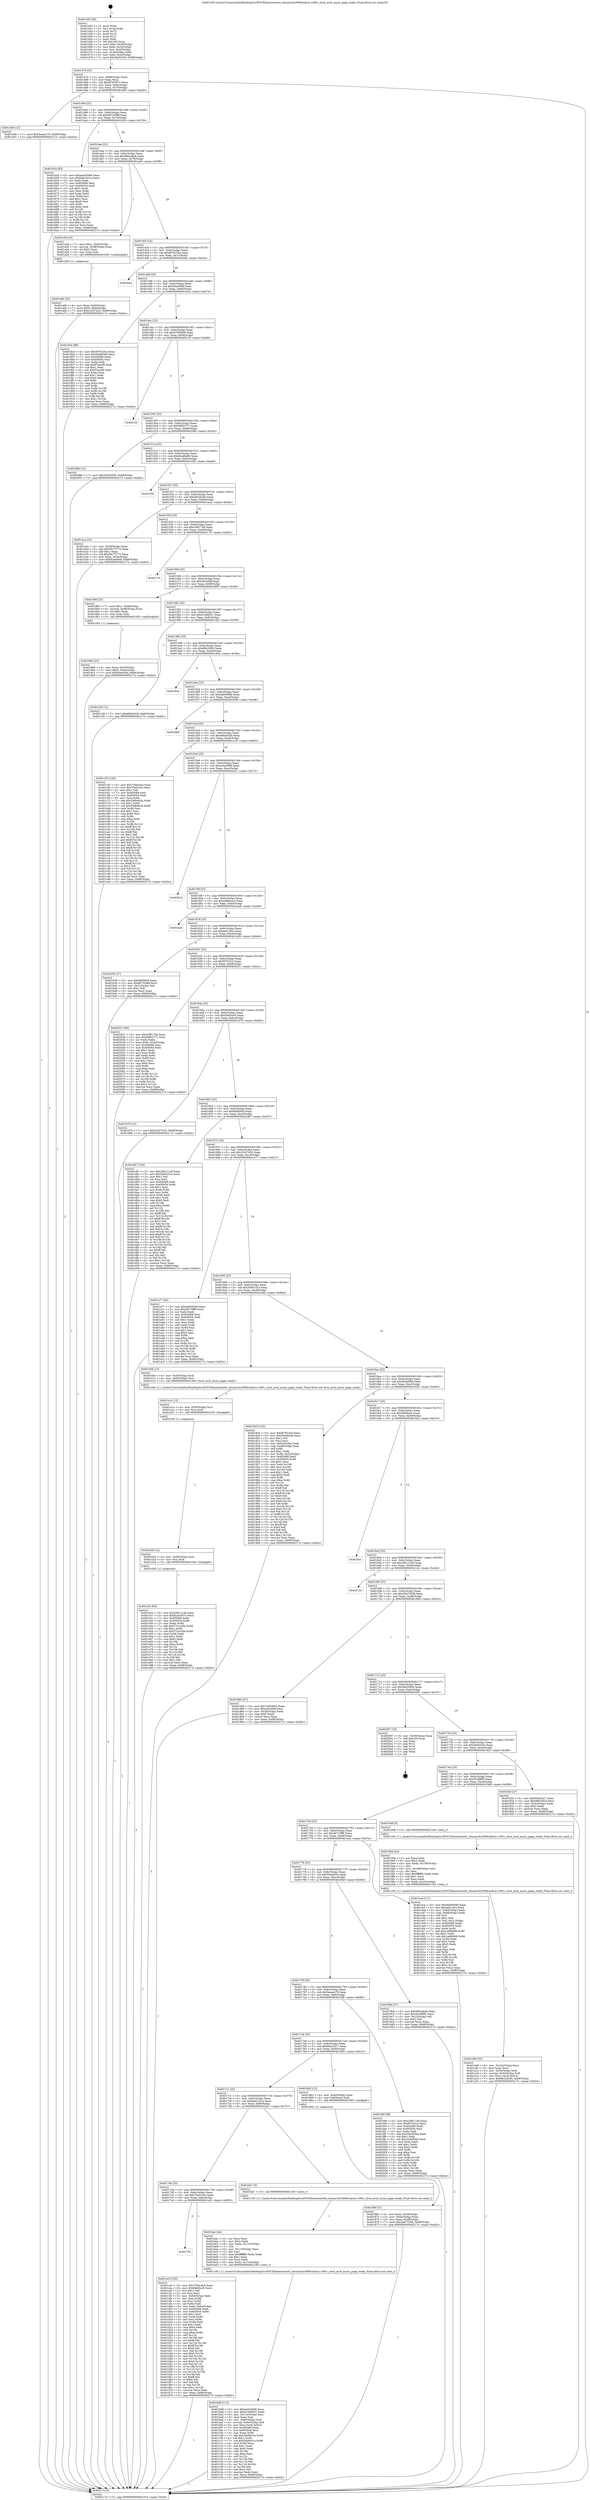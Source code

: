 digraph "0x401450" {
  label = "0x401450 (/mnt/c/Users/mathe/Desktop/tcc/POCII/binaries/extr_linuxarchs390kvmkvm-s390.c_kvm_arch_async_page_ready_Final-ollvm.out::main(0))"
  labelloc = "t"
  node[shape=record]

  Entry [label="",width=0.3,height=0.3,shape=circle,fillcolor=black,style=filled]
  "0x40147d" [label="{
     0x40147d [23]\l
     | [instrs]\l
     &nbsp;&nbsp;0x40147d \<+3\>: mov -0x68(%rbp),%eax\l
     &nbsp;&nbsp;0x401480 \<+2\>: mov %eax,%ecx\l
     &nbsp;&nbsp;0x401482 \<+6\>: sub $0x8245407c,%ecx\l
     &nbsp;&nbsp;0x401488 \<+3\>: mov %eax,-0x6c(%rbp)\l
     &nbsp;&nbsp;0x40148b \<+3\>: mov %ecx,-0x70(%rbp)\l
     &nbsp;&nbsp;0x40148e \<+6\>: je 0000000000401e90 \<main+0xa40\>\l
  }"]
  "0x401e90" [label="{
     0x401e90 [12]\l
     | [instrs]\l
     &nbsp;&nbsp;0x401e90 \<+7\>: movl $0x5eaeec79,-0x68(%rbp)\l
     &nbsp;&nbsp;0x401e97 \<+5\>: jmp 000000000040217e \<main+0xd2e\>\l
  }"]
  "0x401494" [label="{
     0x401494 [22]\l
     | [instrs]\l
     &nbsp;&nbsp;0x401494 \<+5\>: jmp 0000000000401499 \<main+0x49\>\l
     &nbsp;&nbsp;0x401499 \<+3\>: mov -0x6c(%rbp),%eax\l
     &nbsp;&nbsp;0x40149c \<+5\>: sub $0x8673296f,%eax\l
     &nbsp;&nbsp;0x4014a1 \<+3\>: mov %eax,-0x74(%rbp)\l
     &nbsp;&nbsp;0x4014a4 \<+6\>: je 0000000000401b54 \<main+0x704\>\l
  }"]
  Exit [label="",width=0.3,height=0.3,shape=circle,fillcolor=black,style=filled,peripheries=2]
  "0x401b54" [label="{
     0x401b54 [83]\l
     | [instrs]\l
     &nbsp;&nbsp;0x401b54 \<+5\>: mov $0xea5e3948,%eax\l
     &nbsp;&nbsp;0x401b59 \<+5\>: mov $0x6ad1431a,%ecx\l
     &nbsp;&nbsp;0x401b5e \<+2\>: xor %edx,%edx\l
     &nbsp;&nbsp;0x401b60 \<+7\>: mov 0x405068,%esi\l
     &nbsp;&nbsp;0x401b67 \<+7\>: mov 0x405054,%edi\l
     &nbsp;&nbsp;0x401b6e \<+3\>: sub $0x1,%edx\l
     &nbsp;&nbsp;0x401b71 \<+3\>: mov %esi,%r8d\l
     &nbsp;&nbsp;0x401b74 \<+3\>: add %edx,%r8d\l
     &nbsp;&nbsp;0x401b77 \<+4\>: imul %r8d,%esi\l
     &nbsp;&nbsp;0x401b7b \<+3\>: and $0x1,%esi\l
     &nbsp;&nbsp;0x401b7e \<+3\>: cmp $0x0,%esi\l
     &nbsp;&nbsp;0x401b81 \<+4\>: sete %r9b\l
     &nbsp;&nbsp;0x401b85 \<+3\>: cmp $0xa,%edi\l
     &nbsp;&nbsp;0x401b88 \<+4\>: setl %r10b\l
     &nbsp;&nbsp;0x401b8c \<+3\>: mov %r9b,%r11b\l
     &nbsp;&nbsp;0x401b8f \<+3\>: and %r10b,%r11b\l
     &nbsp;&nbsp;0x401b92 \<+3\>: xor %r10b,%r9b\l
     &nbsp;&nbsp;0x401b95 \<+3\>: or %r9b,%r11b\l
     &nbsp;&nbsp;0x401b98 \<+4\>: test $0x1,%r11b\l
     &nbsp;&nbsp;0x401b9c \<+3\>: cmovne %ecx,%eax\l
     &nbsp;&nbsp;0x401b9f \<+3\>: mov %eax,-0x68(%rbp)\l
     &nbsp;&nbsp;0x401ba2 \<+5\>: jmp 000000000040217e \<main+0xd2e\>\l
  }"]
  "0x4014aa" [label="{
     0x4014aa [22]\l
     | [instrs]\l
     &nbsp;&nbsp;0x4014aa \<+5\>: jmp 00000000004014af \<main+0x5f\>\l
     &nbsp;&nbsp;0x4014af \<+3\>: mov -0x6c(%rbp),%eax\l
     &nbsp;&nbsp;0x4014b2 \<+5\>: sub $0x890ca6a6,%eax\l
     &nbsp;&nbsp;0x4014b7 \<+3\>: mov %eax,-0x78(%rbp)\l
     &nbsp;&nbsp;0x4014ba \<+6\>: je 0000000000401a49 \<main+0x5f9\>\l
  }"]
  "0x401e32" [label="{
     0x401e32 [94]\l
     | [instrs]\l
     &nbsp;&nbsp;0x401e32 \<+5\>: mov $0x294121a9,%eax\l
     &nbsp;&nbsp;0x401e37 \<+5\>: mov $0x8245407c,%ecx\l
     &nbsp;&nbsp;0x401e3c \<+7\>: mov 0x405068,%edx\l
     &nbsp;&nbsp;0x401e43 \<+8\>: mov 0x405054,%r8d\l
     &nbsp;&nbsp;0x401e4b \<+3\>: mov %edx,%r9d\l
     &nbsp;&nbsp;0x401e4e \<+7\>: add $0x5741e29a,%r9d\l
     &nbsp;&nbsp;0x401e55 \<+4\>: sub $0x1,%r9d\l
     &nbsp;&nbsp;0x401e59 \<+7\>: sub $0x5741e29a,%r9d\l
     &nbsp;&nbsp;0x401e60 \<+4\>: imul %r9d,%edx\l
     &nbsp;&nbsp;0x401e64 \<+3\>: and $0x1,%edx\l
     &nbsp;&nbsp;0x401e67 \<+3\>: cmp $0x0,%edx\l
     &nbsp;&nbsp;0x401e6a \<+4\>: sete %r10b\l
     &nbsp;&nbsp;0x401e6e \<+4\>: cmp $0xa,%r8d\l
     &nbsp;&nbsp;0x401e72 \<+4\>: setl %r11b\l
     &nbsp;&nbsp;0x401e76 \<+3\>: mov %r10b,%bl\l
     &nbsp;&nbsp;0x401e79 \<+3\>: and %r11b,%bl\l
     &nbsp;&nbsp;0x401e7c \<+3\>: xor %r11b,%r10b\l
     &nbsp;&nbsp;0x401e7f \<+3\>: or %r10b,%bl\l
     &nbsp;&nbsp;0x401e82 \<+3\>: test $0x1,%bl\l
     &nbsp;&nbsp;0x401e85 \<+3\>: cmovne %ecx,%eax\l
     &nbsp;&nbsp;0x401e88 \<+3\>: mov %eax,-0x68(%rbp)\l
     &nbsp;&nbsp;0x401e8b \<+5\>: jmp 000000000040217e \<main+0xd2e\>\l
  }"]
  "0x401a49" [label="{
     0x401a49 [23]\l
     | [instrs]\l
     &nbsp;&nbsp;0x401a49 \<+7\>: movl $0x1,-0x58(%rbp)\l
     &nbsp;&nbsp;0x401a50 \<+4\>: movslq -0x58(%rbp),%rax\l
     &nbsp;&nbsp;0x401a54 \<+4\>: shl $0x2,%rax\l
     &nbsp;&nbsp;0x401a58 \<+3\>: mov %rax,%rdi\l
     &nbsp;&nbsp;0x401a5b \<+5\>: call 0000000000401050 \<malloc@plt\>\l
     | [calls]\l
     &nbsp;&nbsp;0x401050 \{1\} (unknown)\l
  }"]
  "0x4014c0" [label="{
     0x4014c0 [22]\l
     | [instrs]\l
     &nbsp;&nbsp;0x4014c0 \<+5\>: jmp 00000000004014c5 \<main+0x75\>\l
     &nbsp;&nbsp;0x4014c5 \<+3\>: mov -0x6c(%rbp),%eax\l
     &nbsp;&nbsp;0x4014c8 \<+5\>: sub $0x8f78235a,%eax\l
     &nbsp;&nbsp;0x4014cd \<+3\>: mov %eax,-0x7c(%rbp)\l
     &nbsp;&nbsp;0x4014d0 \<+6\>: je 00000000004020aa \<main+0xc5a\>\l
  }"]
  "0x401e26" [label="{
     0x401e26 [12]\l
     | [instrs]\l
     &nbsp;&nbsp;0x401e26 \<+4\>: mov -0x60(%rbp),%rsi\l
     &nbsp;&nbsp;0x401e2a \<+3\>: mov %rsi,%rdi\l
     &nbsp;&nbsp;0x401e2d \<+5\>: call 0000000000401030 \<free@plt\>\l
     | [calls]\l
     &nbsp;&nbsp;0x401030 \{1\} (unknown)\l
  }"]
  "0x4020aa" [label="{
     0x4020aa\l
  }", style=dashed]
  "0x4014d6" [label="{
     0x4014d6 [22]\l
     | [instrs]\l
     &nbsp;&nbsp;0x4014d6 \<+5\>: jmp 00000000004014db \<main+0x8b\>\l
     &nbsp;&nbsp;0x4014db \<+3\>: mov -0x6c(%rbp),%eax\l
     &nbsp;&nbsp;0x4014de \<+5\>: sub $0x92ee00df,%eax\l
     &nbsp;&nbsp;0x4014e3 \<+3\>: mov %eax,-0x80(%rbp)\l
     &nbsp;&nbsp;0x4014e6 \<+6\>: je 00000000004018cd \<main+0x47d\>\l
  }"]
  "0x401e1a" [label="{
     0x401e1a [12]\l
     | [instrs]\l
     &nbsp;&nbsp;0x401e1a \<+4\>: mov -0x50(%rbp),%rsi\l
     &nbsp;&nbsp;0x401e1e \<+3\>: mov %rsi,%rdi\l
     &nbsp;&nbsp;0x401e21 \<+5\>: call 0000000000401030 \<free@plt\>\l
     | [calls]\l
     &nbsp;&nbsp;0x401030 \{1\} (unknown)\l
  }"]
  "0x4018cd" [label="{
     0x4018cd [88]\l
     | [instrs]\l
     &nbsp;&nbsp;0x4018cd \<+5\>: mov $0x8f78235a,%eax\l
     &nbsp;&nbsp;0x4018d2 \<+5\>: mov $0x26def28d,%ecx\l
     &nbsp;&nbsp;0x4018d7 \<+7\>: mov 0x405068,%edx\l
     &nbsp;&nbsp;0x4018de \<+7\>: mov 0x405054,%esi\l
     &nbsp;&nbsp;0x4018e5 \<+2\>: mov %edx,%edi\l
     &nbsp;&nbsp;0x4018e7 \<+6\>: add $0xf7bac06,%edi\l
     &nbsp;&nbsp;0x4018ed \<+3\>: sub $0x1,%edi\l
     &nbsp;&nbsp;0x4018f0 \<+6\>: sub $0xf7bac06,%edi\l
     &nbsp;&nbsp;0x4018f6 \<+3\>: imul %edi,%edx\l
     &nbsp;&nbsp;0x4018f9 \<+3\>: and $0x1,%edx\l
     &nbsp;&nbsp;0x4018fc \<+3\>: cmp $0x0,%edx\l
     &nbsp;&nbsp;0x4018ff \<+4\>: sete %r8b\l
     &nbsp;&nbsp;0x401903 \<+3\>: cmp $0xa,%esi\l
     &nbsp;&nbsp;0x401906 \<+4\>: setl %r9b\l
     &nbsp;&nbsp;0x40190a \<+3\>: mov %r8b,%r10b\l
     &nbsp;&nbsp;0x40190d \<+3\>: and %r9b,%r10b\l
     &nbsp;&nbsp;0x401910 \<+3\>: xor %r9b,%r8b\l
     &nbsp;&nbsp;0x401913 \<+3\>: or %r8b,%r10b\l
     &nbsp;&nbsp;0x401916 \<+4\>: test $0x1,%r10b\l
     &nbsp;&nbsp;0x40191a \<+3\>: cmovne %ecx,%eax\l
     &nbsp;&nbsp;0x40191d \<+3\>: mov %eax,-0x68(%rbp)\l
     &nbsp;&nbsp;0x401920 \<+5\>: jmp 000000000040217e \<main+0xd2e\>\l
  }"]
  "0x4014ec" [label="{
     0x4014ec [25]\l
     | [instrs]\l
     &nbsp;&nbsp;0x4014ec \<+5\>: jmp 00000000004014f1 \<main+0xa1\>\l
     &nbsp;&nbsp;0x4014f1 \<+3\>: mov -0x6c(%rbp),%eax\l
     &nbsp;&nbsp;0x4014f4 \<+5\>: sub $0x9700f4d6,%eax\l
     &nbsp;&nbsp;0x4014f9 \<+6\>: mov %eax,-0x84(%rbp)\l
     &nbsp;&nbsp;0x4014ff \<+6\>: je 000000000040215f \<main+0xd0f\>\l
  }"]
  "0x4017f3" [label="{
     0x4017f3\l
  }", style=dashed]
  "0x40215f" [label="{
     0x40215f\l
  }", style=dashed]
  "0x401505" [label="{
     0x401505 [25]\l
     | [instrs]\l
     &nbsp;&nbsp;0x401505 \<+5\>: jmp 000000000040150a \<main+0xba\>\l
     &nbsp;&nbsp;0x40150a \<+3\>: mov -0x6c(%rbp),%eax\l
     &nbsp;&nbsp;0x40150d \<+5\>: sub $0x9df52771,%eax\l
     &nbsp;&nbsp;0x401512 \<+6\>: mov %eax,-0x88(%rbp)\l
     &nbsp;&nbsp;0x401518 \<+6\>: je 000000000040208b \<main+0xc3b\>\l
  }"]
  "0x401ce5" [label="{
     0x401ce5 [150]\l
     | [instrs]\l
     &nbsp;&nbsp;0x401ce5 \<+5\>: mov $0x7294c4a4,%eax\l
     &nbsp;&nbsp;0x401cea \<+5\>: mov $0xfde63ec6,%ecx\l
     &nbsp;&nbsp;0x401cef \<+2\>: mov $0x1,%dl\l
     &nbsp;&nbsp;0x401cf1 \<+2\>: xor %esi,%esi\l
     &nbsp;&nbsp;0x401cf3 \<+3\>: mov -0x64(%rbp),%edi\l
     &nbsp;&nbsp;0x401cf6 \<+3\>: mov %esi,%r8d\l
     &nbsp;&nbsp;0x401cf9 \<+4\>: sub $0x1,%r8d\l
     &nbsp;&nbsp;0x401cfd \<+3\>: sub %r8d,%edi\l
     &nbsp;&nbsp;0x401d00 \<+3\>: mov %edi,-0x64(%rbp)\l
     &nbsp;&nbsp;0x401d03 \<+7\>: mov 0x405068,%edi\l
     &nbsp;&nbsp;0x401d0a \<+8\>: mov 0x405054,%r8d\l
     &nbsp;&nbsp;0x401d12 \<+3\>: sub $0x1,%esi\l
     &nbsp;&nbsp;0x401d15 \<+3\>: mov %edi,%r9d\l
     &nbsp;&nbsp;0x401d18 \<+3\>: add %esi,%r9d\l
     &nbsp;&nbsp;0x401d1b \<+4\>: imul %r9d,%edi\l
     &nbsp;&nbsp;0x401d1f \<+3\>: and $0x1,%edi\l
     &nbsp;&nbsp;0x401d22 \<+3\>: cmp $0x0,%edi\l
     &nbsp;&nbsp;0x401d25 \<+4\>: sete %r10b\l
     &nbsp;&nbsp;0x401d29 \<+4\>: cmp $0xa,%r8d\l
     &nbsp;&nbsp;0x401d2d \<+4\>: setl %r11b\l
     &nbsp;&nbsp;0x401d31 \<+3\>: mov %r10b,%bl\l
     &nbsp;&nbsp;0x401d34 \<+3\>: xor $0xff,%bl\l
     &nbsp;&nbsp;0x401d37 \<+3\>: mov %r11b,%r14b\l
     &nbsp;&nbsp;0x401d3a \<+4\>: xor $0xff,%r14b\l
     &nbsp;&nbsp;0x401d3e \<+3\>: xor $0x0,%dl\l
     &nbsp;&nbsp;0x401d41 \<+3\>: mov %bl,%r15b\l
     &nbsp;&nbsp;0x401d44 \<+4\>: and $0x0,%r15b\l
     &nbsp;&nbsp;0x401d48 \<+3\>: and %dl,%r10b\l
     &nbsp;&nbsp;0x401d4b \<+3\>: mov %r14b,%r12b\l
     &nbsp;&nbsp;0x401d4e \<+4\>: and $0x0,%r12b\l
     &nbsp;&nbsp;0x401d52 \<+3\>: and %dl,%r11b\l
     &nbsp;&nbsp;0x401d55 \<+3\>: or %r10b,%r15b\l
     &nbsp;&nbsp;0x401d58 \<+3\>: or %r11b,%r12b\l
     &nbsp;&nbsp;0x401d5b \<+3\>: xor %r12b,%r15b\l
     &nbsp;&nbsp;0x401d5e \<+3\>: or %r14b,%bl\l
     &nbsp;&nbsp;0x401d61 \<+3\>: xor $0xff,%bl\l
     &nbsp;&nbsp;0x401d64 \<+3\>: or $0x0,%dl\l
     &nbsp;&nbsp;0x401d67 \<+2\>: and %dl,%bl\l
     &nbsp;&nbsp;0x401d69 \<+3\>: or %bl,%r15b\l
     &nbsp;&nbsp;0x401d6c \<+4\>: test $0x1,%r15b\l
     &nbsp;&nbsp;0x401d70 \<+3\>: cmovne %ecx,%eax\l
     &nbsp;&nbsp;0x401d73 \<+3\>: mov %eax,-0x68(%rbp)\l
     &nbsp;&nbsp;0x401d76 \<+5\>: jmp 000000000040217e \<main+0xd2e\>\l
  }"]
  "0x40208b" [label="{
     0x40208b [12]\l
     | [instrs]\l
     &nbsp;&nbsp;0x40208b \<+7\>: movl $0x39a5593b,-0x68(%rbp)\l
     &nbsp;&nbsp;0x402092 \<+5\>: jmp 000000000040217e \<main+0xd2e\>\l
  }"]
  "0x40151e" [label="{
     0x40151e [25]\l
     | [instrs]\l
     &nbsp;&nbsp;0x40151e \<+5\>: jmp 0000000000401523 \<main+0xd3\>\l
     &nbsp;&nbsp;0x401523 \<+3\>: mov -0x6c(%rbp),%eax\l
     &nbsp;&nbsp;0x401526 \<+5\>: sub $0xb6ad6a69,%eax\l
     &nbsp;&nbsp;0x40152b \<+6\>: mov %eax,-0x8c(%rbp)\l
     &nbsp;&nbsp;0x401531 \<+6\>: je 0000000000401f38 \<main+0xae8\>\l
  }"]
  "0x401bd8" [label="{
     0x401bd8 [113]\l
     | [instrs]\l
     &nbsp;&nbsp;0x401bd8 \<+5\>: mov $0xea5e3948,%ecx\l
     &nbsp;&nbsp;0x401bdd \<+5\>: mov $0xd1948021,%edx\l
     &nbsp;&nbsp;0x401be2 \<+6\>: mov -0x114(%rbp),%esi\l
     &nbsp;&nbsp;0x401be8 \<+3\>: imul %eax,%esi\l
     &nbsp;&nbsp;0x401beb \<+4\>: mov -0x60(%rbp),%rdi\l
     &nbsp;&nbsp;0x401bef \<+4\>: movslq -0x64(%rbp),%r8\l
     &nbsp;&nbsp;0x401bf3 \<+4\>: mov %esi,(%rdi,%r8,4)\l
     &nbsp;&nbsp;0x401bf7 \<+7\>: mov 0x405068,%eax\l
     &nbsp;&nbsp;0x401bfe \<+7\>: mov 0x405054,%esi\l
     &nbsp;&nbsp;0x401c05 \<+3\>: mov %eax,%r9d\l
     &nbsp;&nbsp;0x401c08 \<+7\>: add $0x3ab9e31e,%r9d\l
     &nbsp;&nbsp;0x401c0f \<+4\>: sub $0x1,%r9d\l
     &nbsp;&nbsp;0x401c13 \<+7\>: sub $0x3ab9e31e,%r9d\l
     &nbsp;&nbsp;0x401c1a \<+4\>: imul %r9d,%eax\l
     &nbsp;&nbsp;0x401c1e \<+3\>: and $0x1,%eax\l
     &nbsp;&nbsp;0x401c21 \<+3\>: cmp $0x0,%eax\l
     &nbsp;&nbsp;0x401c24 \<+4\>: sete %r10b\l
     &nbsp;&nbsp;0x401c28 \<+3\>: cmp $0xa,%esi\l
     &nbsp;&nbsp;0x401c2b \<+4\>: setl %r11b\l
     &nbsp;&nbsp;0x401c2f \<+3\>: mov %r10b,%bl\l
     &nbsp;&nbsp;0x401c32 \<+3\>: and %r11b,%bl\l
     &nbsp;&nbsp;0x401c35 \<+3\>: xor %r11b,%r10b\l
     &nbsp;&nbsp;0x401c38 \<+3\>: or %r10b,%bl\l
     &nbsp;&nbsp;0x401c3b \<+3\>: test $0x1,%bl\l
     &nbsp;&nbsp;0x401c3e \<+3\>: cmovne %edx,%ecx\l
     &nbsp;&nbsp;0x401c41 \<+3\>: mov %ecx,-0x68(%rbp)\l
     &nbsp;&nbsp;0x401c44 \<+5\>: jmp 000000000040217e \<main+0xd2e\>\l
  }"]
  "0x401f38" [label="{
     0x401f38\l
  }", style=dashed]
  "0x401537" [label="{
     0x401537 [25]\l
     | [instrs]\l
     &nbsp;&nbsp;0x401537 \<+5\>: jmp 000000000040153c \<main+0xec\>\l
     &nbsp;&nbsp;0x40153c \<+3\>: mov -0x6c(%rbp),%eax\l
     &nbsp;&nbsp;0x40153f \<+5\>: sub $0xb822bc85,%eax\l
     &nbsp;&nbsp;0x401544 \<+6\>: mov %eax,-0x90(%rbp)\l
     &nbsp;&nbsp;0x40154a \<+6\>: je 0000000000401a2a \<main+0x5da\>\l
  }"]
  "0x401bac" [label="{
     0x401bac [44]\l
     | [instrs]\l
     &nbsp;&nbsp;0x401bac \<+2\>: xor %ecx,%ecx\l
     &nbsp;&nbsp;0x401bae \<+5\>: mov $0x2,%edx\l
     &nbsp;&nbsp;0x401bb3 \<+6\>: mov %edx,-0x110(%rbp)\l
     &nbsp;&nbsp;0x401bb9 \<+1\>: cltd\l
     &nbsp;&nbsp;0x401bba \<+6\>: mov -0x110(%rbp),%esi\l
     &nbsp;&nbsp;0x401bc0 \<+2\>: idiv %esi\l
     &nbsp;&nbsp;0x401bc2 \<+6\>: imul $0xfffffffe,%edx,%edx\l
     &nbsp;&nbsp;0x401bc8 \<+3\>: sub $0x1,%ecx\l
     &nbsp;&nbsp;0x401bcb \<+2\>: sub %ecx,%edx\l
     &nbsp;&nbsp;0x401bcd \<+6\>: mov %edx,-0x114(%rbp)\l
     &nbsp;&nbsp;0x401bd3 \<+5\>: call 0000000000401160 \<next_i\>\l
     | [calls]\l
     &nbsp;&nbsp;0x401160 \{1\} (/mnt/c/Users/mathe/Desktop/tcc/POCII/binaries/extr_linuxarchs390kvmkvm-s390.c_kvm_arch_async_page_ready_Final-ollvm.out::next_i)\l
  }"]
  "0x401a2a" [label="{
     0x401a2a [31]\l
     | [instrs]\l
     &nbsp;&nbsp;0x401a2a \<+3\>: mov -0x54(%rbp),%eax\l
     &nbsp;&nbsp;0x401a2d \<+5\>: add $0x36c75773,%eax\l
     &nbsp;&nbsp;0x401a32 \<+3\>: add $0x1,%eax\l
     &nbsp;&nbsp;0x401a35 \<+5\>: sub $0x36c75773,%eax\l
     &nbsp;&nbsp;0x401a3a \<+3\>: mov %eax,-0x54(%rbp)\l
     &nbsp;&nbsp;0x401a3d \<+7\>: movl $0x92ee00df,-0x68(%rbp)\l
     &nbsp;&nbsp;0x401a44 \<+5\>: jmp 000000000040217e \<main+0xd2e\>\l
  }"]
  "0x401550" [label="{
     0x401550 [25]\l
     | [instrs]\l
     &nbsp;&nbsp;0x401550 \<+5\>: jmp 0000000000401555 \<main+0x105\>\l
     &nbsp;&nbsp;0x401555 \<+3\>: mov -0x6c(%rbp),%eax\l
     &nbsp;&nbsp;0x401558 \<+5\>: sub $0xc5f9174d,%eax\l
     &nbsp;&nbsp;0x40155d \<+6\>: mov %eax,-0x94(%rbp)\l
     &nbsp;&nbsp;0x401563 \<+6\>: je 0000000000402170 \<main+0xd20\>\l
  }"]
  "0x4017da" [label="{
     0x4017da [25]\l
     | [instrs]\l
     &nbsp;&nbsp;0x4017da \<+5\>: jmp 00000000004017df \<main+0x38f\>\l
     &nbsp;&nbsp;0x4017df \<+3\>: mov -0x6c(%rbp),%eax\l
     &nbsp;&nbsp;0x4017e2 \<+5\>: sub $0x70a52c4c,%eax\l
     &nbsp;&nbsp;0x4017e7 \<+6\>: mov %eax,-0xfc(%rbp)\l
     &nbsp;&nbsp;0x4017ed \<+6\>: je 0000000000401ce5 \<main+0x895\>\l
  }"]
  "0x402170" [label="{
     0x402170\l
  }", style=dashed]
  "0x401569" [label="{
     0x401569 [25]\l
     | [instrs]\l
     &nbsp;&nbsp;0x401569 \<+5\>: jmp 000000000040156e \<main+0x11e\>\l
     &nbsp;&nbsp;0x40156e \<+3\>: mov -0x6c(%rbp),%eax\l
     &nbsp;&nbsp;0x401571 \<+5\>: sub $0xcf42e5df,%eax\l
     &nbsp;&nbsp;0x401576 \<+6\>: mov %eax,-0x98(%rbp)\l
     &nbsp;&nbsp;0x40157c \<+6\>: je 000000000040189f \<main+0x44f\>\l
  }"]
  "0x401ba7" [label="{
     0x401ba7 [5]\l
     | [instrs]\l
     &nbsp;&nbsp;0x401ba7 \<+5\>: call 0000000000401160 \<next_i\>\l
     | [calls]\l
     &nbsp;&nbsp;0x401160 \{1\} (/mnt/c/Users/mathe/Desktop/tcc/POCII/binaries/extr_linuxarchs390kvmkvm-s390.c_kvm_arch_async_page_ready_Final-ollvm.out::next_i)\l
  }"]
  "0x40189f" [label="{
     0x40189f [23]\l
     | [instrs]\l
     &nbsp;&nbsp;0x40189f \<+7\>: movl $0x1,-0x48(%rbp)\l
     &nbsp;&nbsp;0x4018a6 \<+4\>: movslq -0x48(%rbp),%rax\l
     &nbsp;&nbsp;0x4018aa \<+4\>: shl $0x2,%rax\l
     &nbsp;&nbsp;0x4018ae \<+3\>: mov %rax,%rdi\l
     &nbsp;&nbsp;0x4018b1 \<+5\>: call 0000000000401050 \<malloc@plt\>\l
     | [calls]\l
     &nbsp;&nbsp;0x401050 \{1\} (unknown)\l
  }"]
  "0x401582" [label="{
     0x401582 [25]\l
     | [instrs]\l
     &nbsp;&nbsp;0x401582 \<+5\>: jmp 0000000000401587 \<main+0x137\>\l
     &nbsp;&nbsp;0x401587 \<+3\>: mov -0x6c(%rbp),%eax\l
     &nbsp;&nbsp;0x40158a \<+5\>: sub $0xd1948021,%eax\l
     &nbsp;&nbsp;0x40158f \<+6\>: mov %eax,-0x9c(%rbp)\l
     &nbsp;&nbsp;0x401595 \<+6\>: je 0000000000401c49 \<main+0x7f9\>\l
  }"]
  "0x401a60" [label="{
     0x401a60 [23]\l
     | [instrs]\l
     &nbsp;&nbsp;0x401a60 \<+4\>: mov %rax,-0x60(%rbp)\l
     &nbsp;&nbsp;0x401a64 \<+7\>: movl $0x0,-0x64(%rbp)\l
     &nbsp;&nbsp;0x401a6b \<+7\>: movl $0x22d37e25,-0x68(%rbp)\l
     &nbsp;&nbsp;0x401a72 \<+5\>: jmp 000000000040217e \<main+0xd2e\>\l
  }"]
  "0x401c49" [label="{
     0x401c49 [12]\l
     | [instrs]\l
     &nbsp;&nbsp;0x401c49 \<+7\>: movl $0xe66a5028,-0x68(%rbp)\l
     &nbsp;&nbsp;0x401c50 \<+5\>: jmp 000000000040217e \<main+0xd2e\>\l
  }"]
  "0x40159b" [label="{
     0x40159b [25]\l
     | [instrs]\l
     &nbsp;&nbsp;0x40159b \<+5\>: jmp 00000000004015a0 \<main+0x150\>\l
     &nbsp;&nbsp;0x4015a0 \<+3\>: mov -0x6c(%rbp),%eax\l
     &nbsp;&nbsp;0x4015a3 \<+5\>: sub $0xd9b18f24,%eax\l
     &nbsp;&nbsp;0x4015a8 \<+6\>: mov %eax,-0xa0(%rbp)\l
     &nbsp;&nbsp;0x4015ae \<+6\>: je 000000000040184a \<main+0x3fa\>\l
  }"]
  "0x401a09" [label="{
     0x401a09 [33]\l
     | [instrs]\l
     &nbsp;&nbsp;0x401a09 \<+6\>: mov -0x10c(%rbp),%ecx\l
     &nbsp;&nbsp;0x401a0f \<+3\>: imul %eax,%ecx\l
     &nbsp;&nbsp;0x401a12 \<+4\>: mov -0x50(%rbp),%rdi\l
     &nbsp;&nbsp;0x401a16 \<+4\>: movslq -0x54(%rbp),%r8\l
     &nbsp;&nbsp;0x401a1a \<+4\>: mov %ecx,(%rdi,%r8,4)\l
     &nbsp;&nbsp;0x401a1e \<+7\>: movl $0xb822bc85,-0x68(%rbp)\l
     &nbsp;&nbsp;0x401a25 \<+5\>: jmp 000000000040217e \<main+0xd2e\>\l
  }"]
  "0x40184a" [label="{
     0x40184a\l
  }", style=dashed]
  "0x4015b4" [label="{
     0x4015b4 [25]\l
     | [instrs]\l
     &nbsp;&nbsp;0x4015b4 \<+5\>: jmp 00000000004015b9 \<main+0x169\>\l
     &nbsp;&nbsp;0x4015b9 \<+3\>: mov -0x6c(%rbp),%eax\l
     &nbsp;&nbsp;0x4015bc \<+5\>: sub $0xda60948d,%eax\l
     &nbsp;&nbsp;0x4015c1 \<+6\>: mov %eax,-0xa4(%rbp)\l
     &nbsp;&nbsp;0x4015c7 \<+6\>: je 00000000004020b6 \<main+0xc66\>\l
  }"]
  "0x4019dd" [label="{
     0x4019dd [44]\l
     | [instrs]\l
     &nbsp;&nbsp;0x4019dd \<+2\>: xor %ecx,%ecx\l
     &nbsp;&nbsp;0x4019df \<+5\>: mov $0x2,%edx\l
     &nbsp;&nbsp;0x4019e4 \<+6\>: mov %edx,-0x108(%rbp)\l
     &nbsp;&nbsp;0x4019ea \<+1\>: cltd\l
     &nbsp;&nbsp;0x4019eb \<+6\>: mov -0x108(%rbp),%esi\l
     &nbsp;&nbsp;0x4019f1 \<+2\>: idiv %esi\l
     &nbsp;&nbsp;0x4019f3 \<+6\>: imul $0xfffffffe,%edx,%edx\l
     &nbsp;&nbsp;0x4019f9 \<+3\>: sub $0x1,%ecx\l
     &nbsp;&nbsp;0x4019fc \<+2\>: sub %ecx,%edx\l
     &nbsp;&nbsp;0x4019fe \<+6\>: mov %edx,-0x10c(%rbp)\l
     &nbsp;&nbsp;0x401a04 \<+5\>: call 0000000000401160 \<next_i\>\l
     | [calls]\l
     &nbsp;&nbsp;0x401160 \{1\} (/mnt/c/Users/mathe/Desktop/tcc/POCII/binaries/extr_linuxarchs390kvmkvm-s390.c_kvm_arch_async_page_ready_Final-ollvm.out::next_i)\l
  }"]
  "0x4020b6" [label="{
     0x4020b6\l
  }", style=dashed]
  "0x4015cd" [label="{
     0x4015cd [25]\l
     | [instrs]\l
     &nbsp;&nbsp;0x4015cd \<+5\>: jmp 00000000004015d2 \<main+0x182\>\l
     &nbsp;&nbsp;0x4015d2 \<+3\>: mov -0x6c(%rbp),%eax\l
     &nbsp;&nbsp;0x4015d5 \<+5\>: sub $0xe66a5028,%eax\l
     &nbsp;&nbsp;0x4015da \<+6\>: mov %eax,-0xa8(%rbp)\l
     &nbsp;&nbsp;0x4015e0 \<+6\>: je 0000000000401c55 \<main+0x805\>\l
  }"]
  "0x4018b6" [label="{
     0x4018b6 [23]\l
     | [instrs]\l
     &nbsp;&nbsp;0x4018b6 \<+4\>: mov %rax,-0x50(%rbp)\l
     &nbsp;&nbsp;0x4018ba \<+7\>: movl $0x0,-0x54(%rbp)\l
     &nbsp;&nbsp;0x4018c1 \<+7\>: movl $0x92ee00df,-0x68(%rbp)\l
     &nbsp;&nbsp;0x4018c8 \<+5\>: jmp 000000000040217e \<main+0xd2e\>\l
  }"]
  "0x401c55" [label="{
     0x401c55 [144]\l
     | [instrs]\l
     &nbsp;&nbsp;0x401c55 \<+5\>: mov $0x7294c4a4,%eax\l
     &nbsp;&nbsp;0x401c5a \<+5\>: mov $0x70a52c4c,%ecx\l
     &nbsp;&nbsp;0x401c5f \<+2\>: mov $0x1,%dl\l
     &nbsp;&nbsp;0x401c61 \<+7\>: mov 0x405068,%esi\l
     &nbsp;&nbsp;0x401c68 \<+7\>: mov 0x405054,%edi\l
     &nbsp;&nbsp;0x401c6f \<+3\>: mov %esi,%r8d\l
     &nbsp;&nbsp;0x401c72 \<+7\>: add $0x29db9d3a,%r8d\l
     &nbsp;&nbsp;0x401c79 \<+4\>: sub $0x1,%r8d\l
     &nbsp;&nbsp;0x401c7d \<+7\>: sub $0x29db9d3a,%r8d\l
     &nbsp;&nbsp;0x401c84 \<+4\>: imul %r8d,%esi\l
     &nbsp;&nbsp;0x401c88 \<+3\>: and $0x1,%esi\l
     &nbsp;&nbsp;0x401c8b \<+3\>: cmp $0x0,%esi\l
     &nbsp;&nbsp;0x401c8e \<+4\>: sete %r9b\l
     &nbsp;&nbsp;0x401c92 \<+3\>: cmp $0xa,%edi\l
     &nbsp;&nbsp;0x401c95 \<+4\>: setl %r10b\l
     &nbsp;&nbsp;0x401c99 \<+3\>: mov %r9b,%r11b\l
     &nbsp;&nbsp;0x401c9c \<+4\>: xor $0xff,%r11b\l
     &nbsp;&nbsp;0x401ca0 \<+3\>: mov %r10b,%bl\l
     &nbsp;&nbsp;0x401ca3 \<+3\>: xor $0xff,%bl\l
     &nbsp;&nbsp;0x401ca6 \<+3\>: xor $0x1,%dl\l
     &nbsp;&nbsp;0x401ca9 \<+3\>: mov %r11b,%r14b\l
     &nbsp;&nbsp;0x401cac \<+4\>: and $0xff,%r14b\l
     &nbsp;&nbsp;0x401cb0 \<+3\>: and %dl,%r9b\l
     &nbsp;&nbsp;0x401cb3 \<+3\>: mov %bl,%r15b\l
     &nbsp;&nbsp;0x401cb6 \<+4\>: and $0xff,%r15b\l
     &nbsp;&nbsp;0x401cba \<+3\>: and %dl,%r10b\l
     &nbsp;&nbsp;0x401cbd \<+3\>: or %r9b,%r14b\l
     &nbsp;&nbsp;0x401cc0 \<+3\>: or %r10b,%r15b\l
     &nbsp;&nbsp;0x401cc3 \<+3\>: xor %r15b,%r14b\l
     &nbsp;&nbsp;0x401cc6 \<+3\>: or %bl,%r11b\l
     &nbsp;&nbsp;0x401cc9 \<+4\>: xor $0xff,%r11b\l
     &nbsp;&nbsp;0x401ccd \<+3\>: or $0x1,%dl\l
     &nbsp;&nbsp;0x401cd0 \<+3\>: and %dl,%r11b\l
     &nbsp;&nbsp;0x401cd3 \<+3\>: or %r11b,%r14b\l
     &nbsp;&nbsp;0x401cd6 \<+4\>: test $0x1,%r14b\l
     &nbsp;&nbsp;0x401cda \<+3\>: cmovne %ecx,%eax\l
     &nbsp;&nbsp;0x401cdd \<+3\>: mov %eax,-0x68(%rbp)\l
     &nbsp;&nbsp;0x401ce0 \<+5\>: jmp 000000000040217e \<main+0xd2e\>\l
  }"]
  "0x4015e6" [label="{
     0x4015e6 [25]\l
     | [instrs]\l
     &nbsp;&nbsp;0x4015e6 \<+5\>: jmp 00000000004015eb \<main+0x19b\>\l
     &nbsp;&nbsp;0x4015eb \<+3\>: mov -0x6c(%rbp),%eax\l
     &nbsp;&nbsp;0x4015ee \<+5\>: sub $0xea5e3948,%eax\l
     &nbsp;&nbsp;0x4015f3 \<+6\>: mov %eax,-0xac(%rbp)\l
     &nbsp;&nbsp;0x4015f9 \<+6\>: je 00000000004020c2 \<main+0xc72\>\l
  }"]
  "0x40186f" [label="{
     0x40186f [21]\l
     | [instrs]\l
     &nbsp;&nbsp;0x40186f \<+3\>: mov %eax,-0x44(%rbp)\l
     &nbsp;&nbsp;0x401872 \<+3\>: mov -0x44(%rbp),%eax\l
     &nbsp;&nbsp;0x401875 \<+3\>: mov %eax,-0x28(%rbp)\l
     &nbsp;&nbsp;0x401878 \<+7\>: movl $0x2bb73358,-0x68(%rbp)\l
     &nbsp;&nbsp;0x40187f \<+5\>: jmp 000000000040217e \<main+0xd2e\>\l
  }"]
  "0x4020c2" [label="{
     0x4020c2\l
  }", style=dashed]
  "0x4015ff" [label="{
     0x4015ff [25]\l
     | [instrs]\l
     &nbsp;&nbsp;0x4015ff \<+5\>: jmp 0000000000401604 \<main+0x1b4\>\l
     &nbsp;&nbsp;0x401604 \<+3\>: mov -0x6c(%rbp),%eax\l
     &nbsp;&nbsp;0x401607 \<+5\>: sub $0xed86bce3,%eax\l
     &nbsp;&nbsp;0x40160c \<+6\>: mov %eax,-0xb0(%rbp)\l
     &nbsp;&nbsp;0x401612 \<+6\>: je 0000000000401ea8 \<main+0xa58\>\l
  }"]
  "0x4017c1" [label="{
     0x4017c1 [25]\l
     | [instrs]\l
     &nbsp;&nbsp;0x4017c1 \<+5\>: jmp 00000000004017c6 \<main+0x376\>\l
     &nbsp;&nbsp;0x4017c6 \<+3\>: mov -0x6c(%rbp),%eax\l
     &nbsp;&nbsp;0x4017c9 \<+5\>: sub $0x6ad1431a,%eax\l
     &nbsp;&nbsp;0x4017ce \<+6\>: mov %eax,-0xf8(%rbp)\l
     &nbsp;&nbsp;0x4017d4 \<+6\>: je 0000000000401ba7 \<main+0x757\>\l
  }"]
  "0x401ea8" [label="{
     0x401ea8\l
  }", style=dashed]
  "0x401618" [label="{
     0x401618 [25]\l
     | [instrs]\l
     &nbsp;&nbsp;0x401618 \<+5\>: jmp 000000000040161d \<main+0x1cd\>\l
     &nbsp;&nbsp;0x40161d \<+3\>: mov -0x6c(%rbp),%eax\l
     &nbsp;&nbsp;0x401620 \<+5\>: sub $0xeed13fca,%eax\l
     &nbsp;&nbsp;0x401625 \<+6\>: mov %eax,-0xb4(%rbp)\l
     &nbsp;&nbsp;0x40162b \<+6\>: je 0000000000401b39 \<main+0x6e9\>\l
  }"]
  "0x401862" [label="{
     0x401862 [13]\l
     | [instrs]\l
     &nbsp;&nbsp;0x401862 \<+4\>: mov -0x40(%rbp),%rax\l
     &nbsp;&nbsp;0x401866 \<+4\>: mov 0x8(%rax),%rdi\l
     &nbsp;&nbsp;0x40186a \<+5\>: call 0000000000401060 \<atoi@plt\>\l
     | [calls]\l
     &nbsp;&nbsp;0x401060 \{1\} (unknown)\l
  }"]
  "0x401b39" [label="{
     0x401b39 [27]\l
     | [instrs]\l
     &nbsp;&nbsp;0x401b39 \<+5\>: mov $0x9b85609,%eax\l
     &nbsp;&nbsp;0x401b3e \<+5\>: mov $0x8673296f,%ecx\l
     &nbsp;&nbsp;0x401b43 \<+3\>: mov -0x21(%rbp),%dl\l
     &nbsp;&nbsp;0x401b46 \<+3\>: test $0x1,%dl\l
     &nbsp;&nbsp;0x401b49 \<+3\>: cmovne %ecx,%eax\l
     &nbsp;&nbsp;0x401b4c \<+3\>: mov %eax,-0x68(%rbp)\l
     &nbsp;&nbsp;0x401b4f \<+5\>: jmp 000000000040217e \<main+0xd2e\>\l
  }"]
  "0x401631" [label="{
     0x401631 [25]\l
     | [instrs]\l
     &nbsp;&nbsp;0x401631 \<+5\>: jmp 0000000000401636 \<main+0x1e6\>\l
     &nbsp;&nbsp;0x401636 \<+3\>: mov -0x6c(%rbp),%eax\l
     &nbsp;&nbsp;0x401639 \<+5\>: sub $0xf9761fc2,%eax\l
     &nbsp;&nbsp;0x40163e \<+6\>: mov %eax,-0xb8(%rbp)\l
     &nbsp;&nbsp;0x401644 \<+6\>: je 0000000000402031 \<main+0xbe1\>\l
  }"]
  "0x4017a8" [label="{
     0x4017a8 [25]\l
     | [instrs]\l
     &nbsp;&nbsp;0x4017a8 \<+5\>: jmp 00000000004017ad \<main+0x35d\>\l
     &nbsp;&nbsp;0x4017ad \<+3\>: mov -0x6c(%rbp),%eax\l
     &nbsp;&nbsp;0x4017b0 \<+5\>: sub $0x60ee52c7,%eax\l
     &nbsp;&nbsp;0x4017b5 \<+6\>: mov %eax,-0xf4(%rbp)\l
     &nbsp;&nbsp;0x4017bb \<+6\>: je 0000000000401862 \<main+0x412\>\l
  }"]
  "0x402031" [label="{
     0x402031 [90]\l
     | [instrs]\l
     &nbsp;&nbsp;0x402031 \<+5\>: mov $0xc5f9174d,%eax\l
     &nbsp;&nbsp;0x402036 \<+5\>: mov $0x9df52771,%ecx\l
     &nbsp;&nbsp;0x40203b \<+2\>: xor %edx,%edx\l
     &nbsp;&nbsp;0x40203d \<+7\>: movl $0x0,-0x30(%rbp)\l
     &nbsp;&nbsp;0x402044 \<+7\>: mov 0x405068,%esi\l
     &nbsp;&nbsp;0x40204b \<+7\>: mov 0x405054,%edi\l
     &nbsp;&nbsp;0x402052 \<+3\>: sub $0x1,%edx\l
     &nbsp;&nbsp;0x402055 \<+3\>: mov %esi,%r8d\l
     &nbsp;&nbsp;0x402058 \<+3\>: add %edx,%r8d\l
     &nbsp;&nbsp;0x40205b \<+4\>: imul %r8d,%esi\l
     &nbsp;&nbsp;0x40205f \<+3\>: and $0x1,%esi\l
     &nbsp;&nbsp;0x402062 \<+3\>: cmp $0x0,%esi\l
     &nbsp;&nbsp;0x402065 \<+4\>: sete %r9b\l
     &nbsp;&nbsp;0x402069 \<+3\>: cmp $0xa,%edi\l
     &nbsp;&nbsp;0x40206c \<+4\>: setl %r10b\l
     &nbsp;&nbsp;0x402070 \<+3\>: mov %r9b,%r11b\l
     &nbsp;&nbsp;0x402073 \<+3\>: and %r10b,%r11b\l
     &nbsp;&nbsp;0x402076 \<+3\>: xor %r10b,%r9b\l
     &nbsp;&nbsp;0x402079 \<+3\>: or %r9b,%r11b\l
     &nbsp;&nbsp;0x40207c \<+4\>: test $0x1,%r11b\l
     &nbsp;&nbsp;0x402080 \<+3\>: cmovne %ecx,%eax\l
     &nbsp;&nbsp;0x402083 \<+3\>: mov %eax,-0x68(%rbp)\l
     &nbsp;&nbsp;0x402086 \<+5\>: jmp 000000000040217e \<main+0xd2e\>\l
  }"]
  "0x40164a" [label="{
     0x40164a [25]\l
     | [instrs]\l
     &nbsp;&nbsp;0x40164a \<+5\>: jmp 000000000040164f \<main+0x1ff\>\l
     &nbsp;&nbsp;0x40164f \<+3\>: mov -0x6c(%rbp),%eax\l
     &nbsp;&nbsp;0x401652 \<+5\>: sub $0xfde63ec6,%eax\l
     &nbsp;&nbsp;0x401657 \<+6\>: mov %eax,-0xbc(%rbp)\l
     &nbsp;&nbsp;0x40165d \<+6\>: je 0000000000401d7b \<main+0x92b\>\l
  }"]
  "0x401fd9" [label="{
     0x401fd9 [88]\l
     | [instrs]\l
     &nbsp;&nbsp;0x401fd9 \<+5\>: mov $0xc5f9174d,%eax\l
     &nbsp;&nbsp;0x401fde \<+5\>: mov $0xf9761fc2,%ecx\l
     &nbsp;&nbsp;0x401fe3 \<+7\>: mov 0x405068,%edx\l
     &nbsp;&nbsp;0x401fea \<+7\>: mov 0x405054,%esi\l
     &nbsp;&nbsp;0x401ff1 \<+2\>: mov %edx,%edi\l
     &nbsp;&nbsp;0x401ff3 \<+6\>: add $0x3d2d560a,%edi\l
     &nbsp;&nbsp;0x401ff9 \<+3\>: sub $0x1,%edi\l
     &nbsp;&nbsp;0x401ffc \<+6\>: sub $0x3d2d560a,%edi\l
     &nbsp;&nbsp;0x402002 \<+3\>: imul %edi,%edx\l
     &nbsp;&nbsp;0x402005 \<+3\>: and $0x1,%edx\l
     &nbsp;&nbsp;0x402008 \<+3\>: cmp $0x0,%edx\l
     &nbsp;&nbsp;0x40200b \<+4\>: sete %r8b\l
     &nbsp;&nbsp;0x40200f \<+3\>: cmp $0xa,%esi\l
     &nbsp;&nbsp;0x402012 \<+4\>: setl %r9b\l
     &nbsp;&nbsp;0x402016 \<+3\>: mov %r8b,%r10b\l
     &nbsp;&nbsp;0x402019 \<+3\>: and %r9b,%r10b\l
     &nbsp;&nbsp;0x40201c \<+3\>: xor %r9b,%r8b\l
     &nbsp;&nbsp;0x40201f \<+3\>: or %r8b,%r10b\l
     &nbsp;&nbsp;0x402022 \<+4\>: test $0x1,%r10b\l
     &nbsp;&nbsp;0x402026 \<+3\>: cmovne %ecx,%eax\l
     &nbsp;&nbsp;0x402029 \<+3\>: mov %eax,-0x68(%rbp)\l
     &nbsp;&nbsp;0x40202c \<+5\>: jmp 000000000040217e \<main+0xd2e\>\l
  }"]
  "0x401d7b" [label="{
     0x401d7b [12]\l
     | [instrs]\l
     &nbsp;&nbsp;0x401d7b \<+7\>: movl $0x22d37e25,-0x68(%rbp)\l
     &nbsp;&nbsp;0x401d82 \<+5\>: jmp 000000000040217e \<main+0xd2e\>\l
  }"]
  "0x401663" [label="{
     0x401663 [25]\l
     | [instrs]\l
     &nbsp;&nbsp;0x401663 \<+5\>: jmp 0000000000401668 \<main+0x218\>\l
     &nbsp;&nbsp;0x401668 \<+3\>: mov -0x6c(%rbp),%eax\l
     &nbsp;&nbsp;0x40166b \<+5\>: sub $0x9b85609,%eax\l
     &nbsp;&nbsp;0x401670 \<+6\>: mov %eax,-0xc0(%rbp)\l
     &nbsp;&nbsp;0x401676 \<+6\>: je 0000000000401d87 \<main+0x937\>\l
  }"]
  "0x40178f" [label="{
     0x40178f [25]\l
     | [instrs]\l
     &nbsp;&nbsp;0x40178f \<+5\>: jmp 0000000000401794 \<main+0x344\>\l
     &nbsp;&nbsp;0x401794 \<+3\>: mov -0x6c(%rbp),%eax\l
     &nbsp;&nbsp;0x401797 \<+5\>: sub $0x5eaeec79,%eax\l
     &nbsp;&nbsp;0x40179c \<+6\>: mov %eax,-0xf0(%rbp)\l
     &nbsp;&nbsp;0x4017a2 \<+6\>: je 0000000000401fd9 \<main+0xb89\>\l
  }"]
  "0x401d87" [label="{
     0x401d87 [134]\l
     | [instrs]\l
     &nbsp;&nbsp;0x401d87 \<+5\>: mov $0x294121a9,%eax\l
     &nbsp;&nbsp;0x401d8c \<+5\>: mov $0x2606151e,%ecx\l
     &nbsp;&nbsp;0x401d91 \<+2\>: mov $0x1,%dl\l
     &nbsp;&nbsp;0x401d93 \<+2\>: xor %esi,%esi\l
     &nbsp;&nbsp;0x401d95 \<+7\>: mov 0x405068,%edi\l
     &nbsp;&nbsp;0x401d9c \<+8\>: mov 0x405054,%r8d\l
     &nbsp;&nbsp;0x401da4 \<+3\>: sub $0x1,%esi\l
     &nbsp;&nbsp;0x401da7 \<+3\>: mov %edi,%r9d\l
     &nbsp;&nbsp;0x401daa \<+3\>: add %esi,%r9d\l
     &nbsp;&nbsp;0x401dad \<+4\>: imul %r9d,%edi\l
     &nbsp;&nbsp;0x401db1 \<+3\>: and $0x1,%edi\l
     &nbsp;&nbsp;0x401db4 \<+3\>: cmp $0x0,%edi\l
     &nbsp;&nbsp;0x401db7 \<+4\>: sete %r10b\l
     &nbsp;&nbsp;0x401dbb \<+4\>: cmp $0xa,%r8d\l
     &nbsp;&nbsp;0x401dbf \<+4\>: setl %r11b\l
     &nbsp;&nbsp;0x401dc3 \<+3\>: mov %r10b,%bl\l
     &nbsp;&nbsp;0x401dc6 \<+3\>: xor $0xff,%bl\l
     &nbsp;&nbsp;0x401dc9 \<+3\>: mov %r11b,%r14b\l
     &nbsp;&nbsp;0x401dcc \<+4\>: xor $0xff,%r14b\l
     &nbsp;&nbsp;0x401dd0 \<+3\>: xor $0x1,%dl\l
     &nbsp;&nbsp;0x401dd3 \<+3\>: mov %bl,%r15b\l
     &nbsp;&nbsp;0x401dd6 \<+4\>: and $0xff,%r15b\l
     &nbsp;&nbsp;0x401dda \<+3\>: and %dl,%r10b\l
     &nbsp;&nbsp;0x401ddd \<+3\>: mov %r14b,%r12b\l
     &nbsp;&nbsp;0x401de0 \<+4\>: and $0xff,%r12b\l
     &nbsp;&nbsp;0x401de4 \<+3\>: and %dl,%r11b\l
     &nbsp;&nbsp;0x401de7 \<+3\>: or %r10b,%r15b\l
     &nbsp;&nbsp;0x401dea \<+3\>: or %r11b,%r12b\l
     &nbsp;&nbsp;0x401ded \<+3\>: xor %r12b,%r15b\l
     &nbsp;&nbsp;0x401df0 \<+3\>: or %r14b,%bl\l
     &nbsp;&nbsp;0x401df3 \<+3\>: xor $0xff,%bl\l
     &nbsp;&nbsp;0x401df6 \<+3\>: or $0x1,%dl\l
     &nbsp;&nbsp;0x401df9 \<+2\>: and %dl,%bl\l
     &nbsp;&nbsp;0x401dfb \<+3\>: or %bl,%r15b\l
     &nbsp;&nbsp;0x401dfe \<+4\>: test $0x1,%r15b\l
     &nbsp;&nbsp;0x401e02 \<+3\>: cmovne %ecx,%eax\l
     &nbsp;&nbsp;0x401e05 \<+3\>: mov %eax,-0x68(%rbp)\l
     &nbsp;&nbsp;0x401e08 \<+5\>: jmp 000000000040217e \<main+0xd2e\>\l
  }"]
  "0x40167c" [label="{
     0x40167c [25]\l
     | [instrs]\l
     &nbsp;&nbsp;0x40167c \<+5\>: jmp 0000000000401681 \<main+0x231\>\l
     &nbsp;&nbsp;0x401681 \<+3\>: mov -0x6c(%rbp),%eax\l
     &nbsp;&nbsp;0x401684 \<+5\>: sub $0x22d37e25,%eax\l
     &nbsp;&nbsp;0x401689 \<+6\>: mov %eax,-0xc4(%rbp)\l
     &nbsp;&nbsp;0x40168f \<+6\>: je 0000000000401a77 \<main+0x627\>\l
  }"]
  "0x4019bd" [label="{
     0x4019bd [27]\l
     | [instrs]\l
     &nbsp;&nbsp;0x4019bd \<+5\>: mov $0x890ca6a6,%eax\l
     &nbsp;&nbsp;0x4019c2 \<+5\>: mov $0x3f1bf885,%ecx\l
     &nbsp;&nbsp;0x4019c7 \<+3\>: mov -0x22(%rbp),%dl\l
     &nbsp;&nbsp;0x4019ca \<+3\>: test $0x1,%dl\l
     &nbsp;&nbsp;0x4019cd \<+3\>: cmovne %ecx,%eax\l
     &nbsp;&nbsp;0x4019d0 \<+3\>: mov %eax,-0x68(%rbp)\l
     &nbsp;&nbsp;0x4019d3 \<+5\>: jmp 000000000040217e \<main+0xd2e\>\l
  }"]
  "0x401a77" [label="{
     0x401a77 [83]\l
     | [instrs]\l
     &nbsp;&nbsp;0x401a77 \<+5\>: mov $0xda60948d,%eax\l
     &nbsp;&nbsp;0x401a7c \<+5\>: mov $0x46718ff0,%ecx\l
     &nbsp;&nbsp;0x401a81 \<+2\>: xor %edx,%edx\l
     &nbsp;&nbsp;0x401a83 \<+7\>: mov 0x405068,%esi\l
     &nbsp;&nbsp;0x401a8a \<+7\>: mov 0x405054,%edi\l
     &nbsp;&nbsp;0x401a91 \<+3\>: sub $0x1,%edx\l
     &nbsp;&nbsp;0x401a94 \<+3\>: mov %esi,%r8d\l
     &nbsp;&nbsp;0x401a97 \<+3\>: add %edx,%r8d\l
     &nbsp;&nbsp;0x401a9a \<+4\>: imul %r8d,%esi\l
     &nbsp;&nbsp;0x401a9e \<+3\>: and $0x1,%esi\l
     &nbsp;&nbsp;0x401aa1 \<+3\>: cmp $0x0,%esi\l
     &nbsp;&nbsp;0x401aa4 \<+4\>: sete %r9b\l
     &nbsp;&nbsp;0x401aa8 \<+3\>: cmp $0xa,%edi\l
     &nbsp;&nbsp;0x401aab \<+4\>: setl %r10b\l
     &nbsp;&nbsp;0x401aaf \<+3\>: mov %r9b,%r11b\l
     &nbsp;&nbsp;0x401ab2 \<+3\>: and %r10b,%r11b\l
     &nbsp;&nbsp;0x401ab5 \<+3\>: xor %r10b,%r9b\l
     &nbsp;&nbsp;0x401ab8 \<+3\>: or %r9b,%r11b\l
     &nbsp;&nbsp;0x401abb \<+4\>: test $0x1,%r11b\l
     &nbsp;&nbsp;0x401abf \<+3\>: cmovne %ecx,%eax\l
     &nbsp;&nbsp;0x401ac2 \<+3\>: mov %eax,-0x68(%rbp)\l
     &nbsp;&nbsp;0x401ac5 \<+5\>: jmp 000000000040217e \<main+0xd2e\>\l
  }"]
  "0x401695" [label="{
     0x401695 [25]\l
     | [instrs]\l
     &nbsp;&nbsp;0x401695 \<+5\>: jmp 000000000040169a \<main+0x24a\>\l
     &nbsp;&nbsp;0x40169a \<+3\>: mov -0x6c(%rbp),%eax\l
     &nbsp;&nbsp;0x40169d \<+5\>: sub $0x2606151e,%eax\l
     &nbsp;&nbsp;0x4016a2 \<+6\>: mov %eax,-0xc8(%rbp)\l
     &nbsp;&nbsp;0x4016a8 \<+6\>: je 0000000000401e0d \<main+0x9bd\>\l
  }"]
  "0x401776" [label="{
     0x401776 [25]\l
     | [instrs]\l
     &nbsp;&nbsp;0x401776 \<+5\>: jmp 000000000040177b \<main+0x32b\>\l
     &nbsp;&nbsp;0x40177b \<+3\>: mov -0x6c(%rbp),%eax\l
     &nbsp;&nbsp;0x40177e \<+5\>: sub $0x50da920e,%eax\l
     &nbsp;&nbsp;0x401783 \<+6\>: mov %eax,-0xec(%rbp)\l
     &nbsp;&nbsp;0x401789 \<+6\>: je 00000000004019bd \<main+0x56d\>\l
  }"]
  "0x401e0d" [label="{
     0x401e0d [13]\l
     | [instrs]\l
     &nbsp;&nbsp;0x401e0d \<+4\>: mov -0x50(%rbp),%rdi\l
     &nbsp;&nbsp;0x401e11 \<+4\>: mov -0x60(%rbp),%rsi\l
     &nbsp;&nbsp;0x401e15 \<+5\>: call 0000000000401440 \<kvm_arch_async_page_ready\>\l
     | [calls]\l
     &nbsp;&nbsp;0x401440 \{1\} (/mnt/c/Users/mathe/Desktop/tcc/POCII/binaries/extr_linuxarchs390kvmkvm-s390.c_kvm_arch_async_page_ready_Final-ollvm.out::kvm_arch_async_page_ready)\l
  }"]
  "0x4016ae" [label="{
     0x4016ae [25]\l
     | [instrs]\l
     &nbsp;&nbsp;0x4016ae \<+5\>: jmp 00000000004016b3 \<main+0x263\>\l
     &nbsp;&nbsp;0x4016b3 \<+3\>: mov -0x6c(%rbp),%eax\l
     &nbsp;&nbsp;0x4016b6 \<+5\>: sub $0x26def28d,%eax\l
     &nbsp;&nbsp;0x4016bb \<+6\>: mov %eax,-0xcc(%rbp)\l
     &nbsp;&nbsp;0x4016c1 \<+6\>: je 0000000000401925 \<main+0x4d5\>\l
  }"]
  "0x401aca" [label="{
     0x401aca [111]\l
     | [instrs]\l
     &nbsp;&nbsp;0x401aca \<+5\>: mov $0xda60948d,%eax\l
     &nbsp;&nbsp;0x401acf \<+5\>: mov $0xeed13fca,%ecx\l
     &nbsp;&nbsp;0x401ad4 \<+3\>: mov -0x64(%rbp),%edx\l
     &nbsp;&nbsp;0x401ad7 \<+3\>: cmp -0x58(%rbp),%edx\l
     &nbsp;&nbsp;0x401ada \<+4\>: setl %sil\l
     &nbsp;&nbsp;0x401ade \<+4\>: and $0x1,%sil\l
     &nbsp;&nbsp;0x401ae2 \<+4\>: mov %sil,-0x21(%rbp)\l
     &nbsp;&nbsp;0x401ae6 \<+7\>: mov 0x405068,%edx\l
     &nbsp;&nbsp;0x401aed \<+7\>: mov 0x405054,%edi\l
     &nbsp;&nbsp;0x401af4 \<+3\>: mov %edx,%r8d\l
     &nbsp;&nbsp;0x401af7 \<+7\>: add $0x1a6f6d68,%r8d\l
     &nbsp;&nbsp;0x401afe \<+4\>: sub $0x1,%r8d\l
     &nbsp;&nbsp;0x401b02 \<+7\>: sub $0x1a6f6d68,%r8d\l
     &nbsp;&nbsp;0x401b09 \<+4\>: imul %r8d,%edx\l
     &nbsp;&nbsp;0x401b0d \<+3\>: and $0x1,%edx\l
     &nbsp;&nbsp;0x401b10 \<+3\>: cmp $0x0,%edx\l
     &nbsp;&nbsp;0x401b13 \<+4\>: sete %sil\l
     &nbsp;&nbsp;0x401b17 \<+3\>: cmp $0xa,%edi\l
     &nbsp;&nbsp;0x401b1a \<+4\>: setl %r9b\l
     &nbsp;&nbsp;0x401b1e \<+3\>: mov %sil,%r10b\l
     &nbsp;&nbsp;0x401b21 \<+3\>: and %r9b,%r10b\l
     &nbsp;&nbsp;0x401b24 \<+3\>: xor %r9b,%sil\l
     &nbsp;&nbsp;0x401b27 \<+3\>: or %sil,%r10b\l
     &nbsp;&nbsp;0x401b2a \<+4\>: test $0x1,%r10b\l
     &nbsp;&nbsp;0x401b2e \<+3\>: cmovne %ecx,%eax\l
     &nbsp;&nbsp;0x401b31 \<+3\>: mov %eax,-0x68(%rbp)\l
     &nbsp;&nbsp;0x401b34 \<+5\>: jmp 000000000040217e \<main+0xd2e\>\l
  }"]
  "0x401925" [label="{
     0x401925 [152]\l
     | [instrs]\l
     &nbsp;&nbsp;0x401925 \<+5\>: mov $0x8f78235a,%eax\l
     &nbsp;&nbsp;0x40192a \<+5\>: mov $0x50da920e,%ecx\l
     &nbsp;&nbsp;0x40192f \<+2\>: mov $0x1,%dl\l
     &nbsp;&nbsp;0x401931 \<+2\>: xor %esi,%esi\l
     &nbsp;&nbsp;0x401933 \<+3\>: mov -0x54(%rbp),%edi\l
     &nbsp;&nbsp;0x401936 \<+3\>: cmp -0x48(%rbp),%edi\l
     &nbsp;&nbsp;0x401939 \<+4\>: setl %r8b\l
     &nbsp;&nbsp;0x40193d \<+4\>: and $0x1,%r8b\l
     &nbsp;&nbsp;0x401941 \<+4\>: mov %r8b,-0x22(%rbp)\l
     &nbsp;&nbsp;0x401945 \<+7\>: mov 0x405068,%edi\l
     &nbsp;&nbsp;0x40194c \<+8\>: mov 0x405054,%r9d\l
     &nbsp;&nbsp;0x401954 \<+3\>: sub $0x1,%esi\l
     &nbsp;&nbsp;0x401957 \<+3\>: mov %edi,%r10d\l
     &nbsp;&nbsp;0x40195a \<+3\>: add %esi,%r10d\l
     &nbsp;&nbsp;0x40195d \<+4\>: imul %r10d,%edi\l
     &nbsp;&nbsp;0x401961 \<+3\>: and $0x1,%edi\l
     &nbsp;&nbsp;0x401964 \<+3\>: cmp $0x0,%edi\l
     &nbsp;&nbsp;0x401967 \<+4\>: sete %r8b\l
     &nbsp;&nbsp;0x40196b \<+4\>: cmp $0xa,%r9d\l
     &nbsp;&nbsp;0x40196f \<+4\>: setl %r11b\l
     &nbsp;&nbsp;0x401973 \<+3\>: mov %r8b,%bl\l
     &nbsp;&nbsp;0x401976 \<+3\>: xor $0xff,%bl\l
     &nbsp;&nbsp;0x401979 \<+3\>: mov %r11b,%r14b\l
     &nbsp;&nbsp;0x40197c \<+4\>: xor $0xff,%r14b\l
     &nbsp;&nbsp;0x401980 \<+3\>: xor $0x0,%dl\l
     &nbsp;&nbsp;0x401983 \<+3\>: mov %bl,%r15b\l
     &nbsp;&nbsp;0x401986 \<+4\>: and $0x0,%r15b\l
     &nbsp;&nbsp;0x40198a \<+3\>: and %dl,%r8b\l
     &nbsp;&nbsp;0x40198d \<+3\>: mov %r14b,%r12b\l
     &nbsp;&nbsp;0x401990 \<+4\>: and $0x0,%r12b\l
     &nbsp;&nbsp;0x401994 \<+3\>: and %dl,%r11b\l
     &nbsp;&nbsp;0x401997 \<+3\>: or %r8b,%r15b\l
     &nbsp;&nbsp;0x40199a \<+3\>: or %r11b,%r12b\l
     &nbsp;&nbsp;0x40199d \<+3\>: xor %r12b,%r15b\l
     &nbsp;&nbsp;0x4019a0 \<+3\>: or %r14b,%bl\l
     &nbsp;&nbsp;0x4019a3 \<+3\>: xor $0xff,%bl\l
     &nbsp;&nbsp;0x4019a6 \<+3\>: or $0x0,%dl\l
     &nbsp;&nbsp;0x4019a9 \<+2\>: and %dl,%bl\l
     &nbsp;&nbsp;0x4019ab \<+3\>: or %bl,%r15b\l
     &nbsp;&nbsp;0x4019ae \<+4\>: test $0x1,%r15b\l
     &nbsp;&nbsp;0x4019b2 \<+3\>: cmovne %ecx,%eax\l
     &nbsp;&nbsp;0x4019b5 \<+3\>: mov %eax,-0x68(%rbp)\l
     &nbsp;&nbsp;0x4019b8 \<+5\>: jmp 000000000040217e \<main+0xd2e\>\l
  }"]
  "0x4016c7" [label="{
     0x4016c7 [25]\l
     | [instrs]\l
     &nbsp;&nbsp;0x4016c7 \<+5\>: jmp 00000000004016cc \<main+0x27c\>\l
     &nbsp;&nbsp;0x4016cc \<+3\>: mov -0x6c(%rbp),%eax\l
     &nbsp;&nbsp;0x4016cf \<+5\>: sub $0x26f26ace,%eax\l
     &nbsp;&nbsp;0x4016d4 \<+6\>: mov %eax,-0xd0(%rbp)\l
     &nbsp;&nbsp;0x4016da \<+6\>: je 0000000000401fcd \<main+0xb7d\>\l
  }"]
  "0x40175d" [label="{
     0x40175d [25]\l
     | [instrs]\l
     &nbsp;&nbsp;0x40175d \<+5\>: jmp 0000000000401762 \<main+0x312\>\l
     &nbsp;&nbsp;0x401762 \<+3\>: mov -0x6c(%rbp),%eax\l
     &nbsp;&nbsp;0x401765 \<+5\>: sub $0x46718ff0,%eax\l
     &nbsp;&nbsp;0x40176a \<+6\>: mov %eax,-0xe8(%rbp)\l
     &nbsp;&nbsp;0x401770 \<+6\>: je 0000000000401aca \<main+0x67a\>\l
  }"]
  "0x401fcd" [label="{
     0x401fcd\l
  }", style=dashed]
  "0x4016e0" [label="{
     0x4016e0 [25]\l
     | [instrs]\l
     &nbsp;&nbsp;0x4016e0 \<+5\>: jmp 00000000004016e5 \<main+0x295\>\l
     &nbsp;&nbsp;0x4016e5 \<+3\>: mov -0x6c(%rbp),%eax\l
     &nbsp;&nbsp;0x4016e8 \<+5\>: sub $0x294121a9,%eax\l
     &nbsp;&nbsp;0x4016ed \<+6\>: mov %eax,-0xd4(%rbp)\l
     &nbsp;&nbsp;0x4016f3 \<+6\>: je 000000000040212e \<main+0xcde\>\l
  }"]
  "0x4019d8" [label="{
     0x4019d8 [5]\l
     | [instrs]\l
     &nbsp;&nbsp;0x4019d8 \<+5\>: call 0000000000401160 \<next_i\>\l
     | [calls]\l
     &nbsp;&nbsp;0x401160 \{1\} (/mnt/c/Users/mathe/Desktop/tcc/POCII/binaries/extr_linuxarchs390kvmkvm-s390.c_kvm_arch_async_page_ready_Final-ollvm.out::next_i)\l
  }"]
  "0x40212e" [label="{
     0x40212e\l
  }", style=dashed]
  "0x4016f9" [label="{
     0x4016f9 [25]\l
     | [instrs]\l
     &nbsp;&nbsp;0x4016f9 \<+5\>: jmp 00000000004016fe \<main+0x2ae\>\l
     &nbsp;&nbsp;0x4016fe \<+3\>: mov -0x6c(%rbp),%eax\l
     &nbsp;&nbsp;0x401701 \<+5\>: sub $0x2bb73358,%eax\l
     &nbsp;&nbsp;0x401706 \<+6\>: mov %eax,-0xd8(%rbp)\l
     &nbsp;&nbsp;0x40170c \<+6\>: je 0000000000401884 \<main+0x434\>\l
  }"]
  "0x401450" [label="{
     0x401450 [45]\l
     | [instrs]\l
     &nbsp;&nbsp;0x401450 \<+1\>: push %rbp\l
     &nbsp;&nbsp;0x401451 \<+3\>: mov %rsp,%rbp\l
     &nbsp;&nbsp;0x401454 \<+2\>: push %r15\l
     &nbsp;&nbsp;0x401456 \<+2\>: push %r14\l
     &nbsp;&nbsp;0x401458 \<+2\>: push %r12\l
     &nbsp;&nbsp;0x40145a \<+1\>: push %rbx\l
     &nbsp;&nbsp;0x40145b \<+7\>: sub $0x100,%rsp\l
     &nbsp;&nbsp;0x401462 \<+7\>: movl $0x0,-0x30(%rbp)\l
     &nbsp;&nbsp;0x401469 \<+3\>: mov %edi,-0x34(%rbp)\l
     &nbsp;&nbsp;0x40146c \<+4\>: mov %rsi,-0x40(%rbp)\l
     &nbsp;&nbsp;0x401470 \<+3\>: mov -0x34(%rbp),%edi\l
     &nbsp;&nbsp;0x401473 \<+3\>: mov %edi,-0x2c(%rbp)\l
     &nbsp;&nbsp;0x401476 \<+7\>: movl $0x3de543e3,-0x68(%rbp)\l
  }"]
  "0x401884" [label="{
     0x401884 [27]\l
     | [instrs]\l
     &nbsp;&nbsp;0x401884 \<+5\>: mov $0x7c6b4655,%eax\l
     &nbsp;&nbsp;0x401889 \<+5\>: mov $0xcf42e5df,%ecx\l
     &nbsp;&nbsp;0x40188e \<+3\>: mov -0x28(%rbp),%edx\l
     &nbsp;&nbsp;0x401891 \<+3\>: cmp $0x0,%edx\l
     &nbsp;&nbsp;0x401894 \<+3\>: cmove %ecx,%eax\l
     &nbsp;&nbsp;0x401897 \<+3\>: mov %eax,-0x68(%rbp)\l
     &nbsp;&nbsp;0x40189a \<+5\>: jmp 000000000040217e \<main+0xd2e\>\l
  }"]
  "0x401712" [label="{
     0x401712 [25]\l
     | [instrs]\l
     &nbsp;&nbsp;0x401712 \<+5\>: jmp 0000000000401717 \<main+0x2c7\>\l
     &nbsp;&nbsp;0x401717 \<+3\>: mov -0x6c(%rbp),%eax\l
     &nbsp;&nbsp;0x40171a \<+5\>: sub $0x39a5593b,%eax\l
     &nbsp;&nbsp;0x40171f \<+6\>: mov %eax,-0xdc(%rbp)\l
     &nbsp;&nbsp;0x401725 \<+6\>: je 0000000000402097 \<main+0xc47\>\l
  }"]
  "0x40217e" [label="{
     0x40217e [5]\l
     | [instrs]\l
     &nbsp;&nbsp;0x40217e \<+5\>: jmp 000000000040147d \<main+0x2d\>\l
  }"]
  "0x402097" [label="{
     0x402097 [19]\l
     | [instrs]\l
     &nbsp;&nbsp;0x402097 \<+3\>: mov -0x30(%rbp),%eax\l
     &nbsp;&nbsp;0x40209a \<+7\>: add $0x100,%rsp\l
     &nbsp;&nbsp;0x4020a1 \<+1\>: pop %rbx\l
     &nbsp;&nbsp;0x4020a2 \<+2\>: pop %r12\l
     &nbsp;&nbsp;0x4020a4 \<+2\>: pop %r14\l
     &nbsp;&nbsp;0x4020a6 \<+2\>: pop %r15\l
     &nbsp;&nbsp;0x4020a8 \<+1\>: pop %rbp\l
     &nbsp;&nbsp;0x4020a9 \<+1\>: ret\l
  }"]
  "0x40172b" [label="{
     0x40172b [25]\l
     | [instrs]\l
     &nbsp;&nbsp;0x40172b \<+5\>: jmp 0000000000401730 \<main+0x2e0\>\l
     &nbsp;&nbsp;0x401730 \<+3\>: mov -0x6c(%rbp),%eax\l
     &nbsp;&nbsp;0x401733 \<+5\>: sub $0x3de543e3,%eax\l
     &nbsp;&nbsp;0x401738 \<+6\>: mov %eax,-0xe0(%rbp)\l
     &nbsp;&nbsp;0x40173e \<+6\>: je 000000000040182f \<main+0x3df\>\l
  }"]
  "0x401744" [label="{
     0x401744 [25]\l
     | [instrs]\l
     &nbsp;&nbsp;0x401744 \<+5\>: jmp 0000000000401749 \<main+0x2f9\>\l
     &nbsp;&nbsp;0x401749 \<+3\>: mov -0x6c(%rbp),%eax\l
     &nbsp;&nbsp;0x40174c \<+5\>: sub $0x3f1bf885,%eax\l
     &nbsp;&nbsp;0x401751 \<+6\>: mov %eax,-0xe4(%rbp)\l
     &nbsp;&nbsp;0x401757 \<+6\>: je 00000000004019d8 \<main+0x588\>\l
  }"]
  "0x40182f" [label="{
     0x40182f [27]\l
     | [instrs]\l
     &nbsp;&nbsp;0x40182f \<+5\>: mov $0x60ee52c7,%eax\l
     &nbsp;&nbsp;0x401834 \<+5\>: mov $0xd9b18f24,%ecx\l
     &nbsp;&nbsp;0x401839 \<+3\>: mov -0x2c(%rbp),%edx\l
     &nbsp;&nbsp;0x40183c \<+3\>: cmp $0x2,%edx\l
     &nbsp;&nbsp;0x40183f \<+3\>: cmovne %ecx,%eax\l
     &nbsp;&nbsp;0x401842 \<+3\>: mov %eax,-0x68(%rbp)\l
     &nbsp;&nbsp;0x401845 \<+5\>: jmp 000000000040217e \<main+0xd2e\>\l
  }"]
  Entry -> "0x401450" [label=" 1"]
  "0x40147d" -> "0x401e90" [label=" 1"]
  "0x40147d" -> "0x401494" [label=" 31"]
  "0x402097" -> Exit [label=" 1"]
  "0x401494" -> "0x401b54" [label=" 1"]
  "0x401494" -> "0x4014aa" [label=" 30"]
  "0x40208b" -> "0x40217e" [label=" 1"]
  "0x4014aa" -> "0x401a49" [label=" 1"]
  "0x4014aa" -> "0x4014c0" [label=" 29"]
  "0x402031" -> "0x40217e" [label=" 1"]
  "0x4014c0" -> "0x4020aa" [label=" 0"]
  "0x4014c0" -> "0x4014d6" [label=" 29"]
  "0x401fd9" -> "0x40217e" [label=" 1"]
  "0x4014d6" -> "0x4018cd" [label=" 2"]
  "0x4014d6" -> "0x4014ec" [label=" 27"]
  "0x401e90" -> "0x40217e" [label=" 1"]
  "0x4014ec" -> "0x40215f" [label=" 0"]
  "0x4014ec" -> "0x401505" [label=" 27"]
  "0x401e32" -> "0x40217e" [label=" 1"]
  "0x401505" -> "0x40208b" [label=" 1"]
  "0x401505" -> "0x40151e" [label=" 26"]
  "0x401e26" -> "0x401e32" [label=" 1"]
  "0x40151e" -> "0x401f38" [label=" 0"]
  "0x40151e" -> "0x401537" [label=" 26"]
  "0x401e0d" -> "0x401e1a" [label=" 1"]
  "0x401537" -> "0x401a2a" [label=" 1"]
  "0x401537" -> "0x401550" [label=" 25"]
  "0x401d87" -> "0x40217e" [label=" 1"]
  "0x401550" -> "0x402170" [label=" 0"]
  "0x401550" -> "0x401569" [label=" 25"]
  "0x401d7b" -> "0x40217e" [label=" 1"]
  "0x401569" -> "0x40189f" [label=" 1"]
  "0x401569" -> "0x401582" [label=" 24"]
  "0x401ce5" -> "0x40217e" [label=" 1"]
  "0x401582" -> "0x401c49" [label=" 1"]
  "0x401582" -> "0x40159b" [label=" 23"]
  "0x4017da" -> "0x401ce5" [label=" 1"]
  "0x40159b" -> "0x40184a" [label=" 0"]
  "0x40159b" -> "0x4015b4" [label=" 23"]
  "0x401e1a" -> "0x401e26" [label=" 1"]
  "0x4015b4" -> "0x4020b6" [label=" 0"]
  "0x4015b4" -> "0x4015cd" [label=" 23"]
  "0x401c55" -> "0x40217e" [label=" 1"]
  "0x4015cd" -> "0x401c55" [label=" 1"]
  "0x4015cd" -> "0x4015e6" [label=" 22"]
  "0x401c49" -> "0x40217e" [label=" 1"]
  "0x4015e6" -> "0x4020c2" [label=" 0"]
  "0x4015e6" -> "0x4015ff" [label=" 22"]
  "0x401bd8" -> "0x40217e" [label=" 1"]
  "0x4015ff" -> "0x401ea8" [label=" 0"]
  "0x4015ff" -> "0x401618" [label=" 22"]
  "0x401bac" -> "0x401bd8" [label=" 1"]
  "0x401618" -> "0x401b39" [label=" 2"]
  "0x401618" -> "0x401631" [label=" 20"]
  "0x401ba7" -> "0x401bac" [label=" 1"]
  "0x401631" -> "0x402031" [label=" 1"]
  "0x401631" -> "0x40164a" [label=" 19"]
  "0x4017c1" -> "0x401ba7" [label=" 1"]
  "0x40164a" -> "0x401d7b" [label=" 1"]
  "0x40164a" -> "0x401663" [label=" 18"]
  "0x4017da" -> "0x4017f3" [label=" 0"]
  "0x401663" -> "0x401d87" [label=" 1"]
  "0x401663" -> "0x40167c" [label=" 17"]
  "0x401b39" -> "0x40217e" [label=" 2"]
  "0x40167c" -> "0x401a77" [label=" 2"]
  "0x40167c" -> "0x401695" [label=" 15"]
  "0x401aca" -> "0x40217e" [label=" 2"]
  "0x401695" -> "0x401e0d" [label=" 1"]
  "0x401695" -> "0x4016ae" [label=" 14"]
  "0x401a60" -> "0x40217e" [label=" 1"]
  "0x4016ae" -> "0x401925" [label=" 2"]
  "0x4016ae" -> "0x4016c7" [label=" 12"]
  "0x401a49" -> "0x401a60" [label=" 1"]
  "0x4016c7" -> "0x401fcd" [label=" 0"]
  "0x4016c7" -> "0x4016e0" [label=" 12"]
  "0x401a09" -> "0x40217e" [label=" 1"]
  "0x4016e0" -> "0x40212e" [label=" 0"]
  "0x4016e0" -> "0x4016f9" [label=" 12"]
  "0x4019dd" -> "0x401a09" [label=" 1"]
  "0x4016f9" -> "0x401884" [label=" 1"]
  "0x4016f9" -> "0x401712" [label=" 11"]
  "0x4019bd" -> "0x40217e" [label=" 2"]
  "0x401712" -> "0x402097" [label=" 1"]
  "0x401712" -> "0x40172b" [label=" 10"]
  "0x401925" -> "0x40217e" [label=" 2"]
  "0x40172b" -> "0x40182f" [label=" 1"]
  "0x40172b" -> "0x401744" [label=" 9"]
  "0x40182f" -> "0x40217e" [label=" 1"]
  "0x401450" -> "0x40147d" [label=" 1"]
  "0x40217e" -> "0x40147d" [label=" 31"]
  "0x4019d8" -> "0x4019dd" [label=" 1"]
  "0x401744" -> "0x4019d8" [label=" 1"]
  "0x401744" -> "0x40175d" [label=" 8"]
  "0x401a2a" -> "0x40217e" [label=" 1"]
  "0x40175d" -> "0x401aca" [label=" 2"]
  "0x40175d" -> "0x401776" [label=" 6"]
  "0x401a77" -> "0x40217e" [label=" 2"]
  "0x401776" -> "0x4019bd" [label=" 2"]
  "0x401776" -> "0x40178f" [label=" 4"]
  "0x401b54" -> "0x40217e" [label=" 1"]
  "0x40178f" -> "0x401fd9" [label=" 1"]
  "0x40178f" -> "0x4017a8" [label=" 3"]
  "0x4017c1" -> "0x4017da" [label=" 1"]
  "0x4017a8" -> "0x401862" [label=" 1"]
  "0x4017a8" -> "0x4017c1" [label=" 2"]
  "0x401862" -> "0x40186f" [label=" 1"]
  "0x40186f" -> "0x40217e" [label=" 1"]
  "0x401884" -> "0x40217e" [label=" 1"]
  "0x40189f" -> "0x4018b6" [label=" 1"]
  "0x4018b6" -> "0x40217e" [label=" 1"]
  "0x4018cd" -> "0x40217e" [label=" 2"]
}
